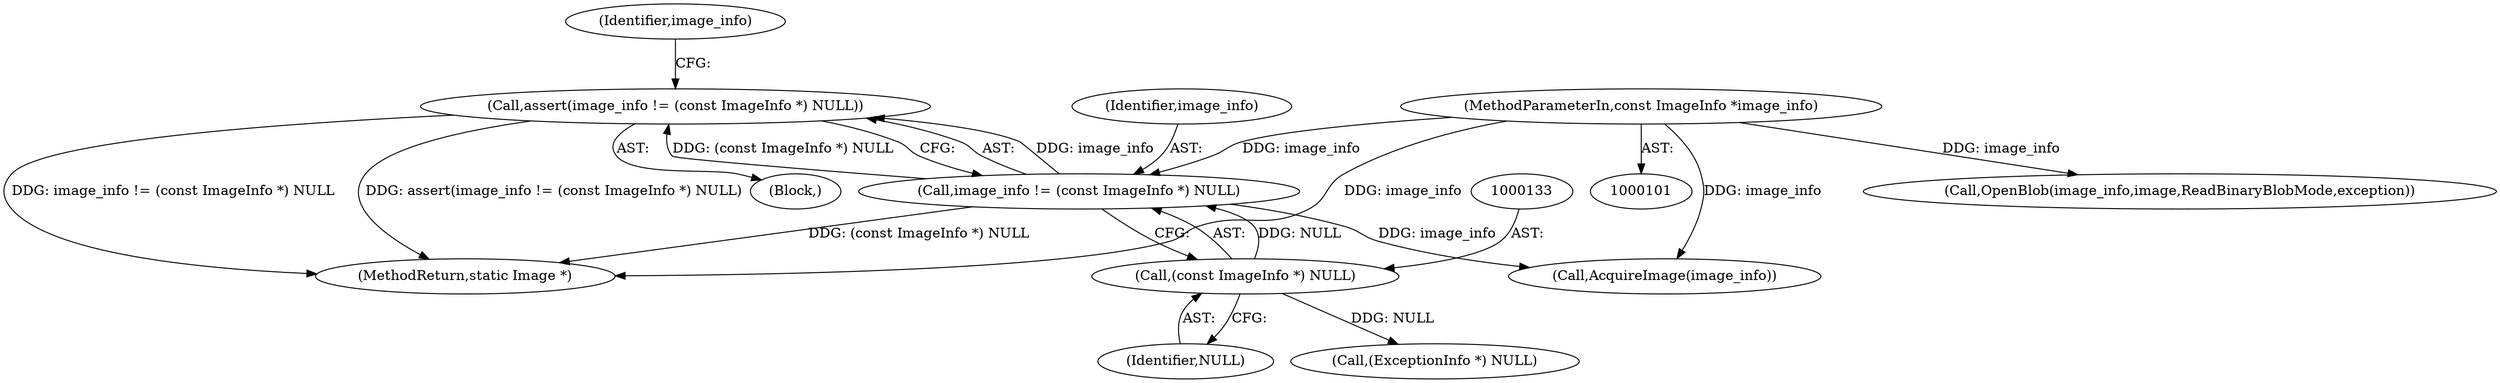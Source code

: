digraph "0_ImageMagick_126c7c98ea788241922c30df4a5633ea692cf8df@API" {
"1000129" [label="(Call,assert(image_info != (const ImageInfo *) NULL))"];
"1000130" [label="(Call,image_info != (const ImageInfo *) NULL)"];
"1000102" [label="(MethodParameterIn,const ImageInfo *image_info)"];
"1000132" [label="(Call,(const ImageInfo *) NULL)"];
"1000129" [label="(Call,assert(image_info != (const ImageInfo *) NULL))"];
"1000134" [label="(Identifier,NULL)"];
"1000104" [label="(Block,)"];
"1000132" [label="(Call,(const ImageInfo *) NULL)"];
"1000131" [label="(Identifier,image_info)"];
"1000170" [label="(Call,AcquireImage(image_info))"];
"1000174" [label="(Call,OpenBlob(image_info,image,ReadBinaryBlobMode,exception))"];
"1000159" [label="(Call,(ExceptionInfo *) NULL)"];
"1000583" [label="(MethodReturn,static Image *)"];
"1000102" [label="(MethodParameterIn,const ImageInfo *image_info)"];
"1000138" [label="(Identifier,image_info)"];
"1000130" [label="(Call,image_info != (const ImageInfo *) NULL)"];
"1000129" -> "1000104"  [label="AST: "];
"1000129" -> "1000130"  [label="CFG: "];
"1000130" -> "1000129"  [label="AST: "];
"1000138" -> "1000129"  [label="CFG: "];
"1000129" -> "1000583"  [label="DDG: image_info != (const ImageInfo *) NULL"];
"1000129" -> "1000583"  [label="DDG: assert(image_info != (const ImageInfo *) NULL)"];
"1000130" -> "1000129"  [label="DDG: image_info"];
"1000130" -> "1000129"  [label="DDG: (const ImageInfo *) NULL"];
"1000130" -> "1000132"  [label="CFG: "];
"1000131" -> "1000130"  [label="AST: "];
"1000132" -> "1000130"  [label="AST: "];
"1000130" -> "1000583"  [label="DDG: (const ImageInfo *) NULL"];
"1000102" -> "1000130"  [label="DDG: image_info"];
"1000132" -> "1000130"  [label="DDG: NULL"];
"1000130" -> "1000170"  [label="DDG: image_info"];
"1000102" -> "1000101"  [label="AST: "];
"1000102" -> "1000583"  [label="DDG: image_info"];
"1000102" -> "1000170"  [label="DDG: image_info"];
"1000102" -> "1000174"  [label="DDG: image_info"];
"1000132" -> "1000134"  [label="CFG: "];
"1000133" -> "1000132"  [label="AST: "];
"1000134" -> "1000132"  [label="AST: "];
"1000132" -> "1000159"  [label="DDG: NULL"];
}
